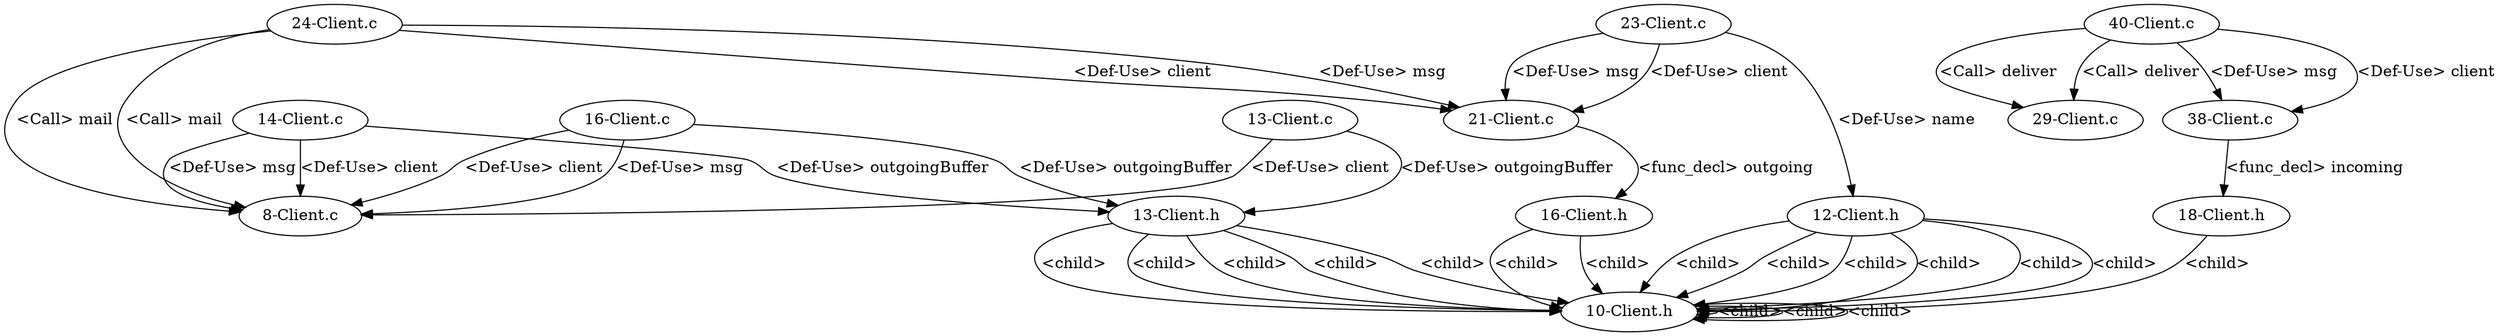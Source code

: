digraph {
22 [label = "8-Client.c"];
23 [label = "13-Client.c"];
23 -> 22[label="<Def-Use> client"];
24 [label = "14-Client.c"];
24 -> 22[label="<Def-Use> client"];
24 -> 22[label="<Def-Use> msg"];
25 [label = "16-Client.c"];
25 -> 22[label="<Def-Use> client"];
25 -> 22[label="<Def-Use> msg"];
26 [label = "21-Client.c"];
27 [label = "23-Client.c"];
27 -> 26[label="<Def-Use> msg"];
27 -> 26[label="<Def-Use> client"];
28 [label = "24-Client.c"];
28 -> 22[label="<Call> mail"];
28 -> 26[label="<Def-Use> client"];
28 -> 26[label="<Def-Use> msg"];
29 [label = "29-Client.c"];
30 [label = "38-Client.c"];
31 [label = "40-Client.c"];
31 -> 29[label="<Call> deliver"];
31 -> 30[label="<Def-Use> client"];
31 -> 30[label="<Def-Use> msg"];
32 [label = "10-Client.h"];
33 [label = "12-Client.h"];
33 -> 32[label="<child>"];
34 [label = "13-Client.h"];
34 -> 32[label="<child>"];
33 -> 32[label="<child>"];
34 -> 32[label="<child>"];
33 -> 32[label="<child>"];
34 -> 32[label="<child>"];
32 -> 32[label="<child>"];
33 -> 32[label="<child>"];
35 [label = "16-Client.h"];
34 -> 32[label="<child>"];
35 -> 32[label="<child>"];
32 -> 32[label="<child>"];
33 -> 32[label="<child>"];
36 [label = "18-Client.h"];
34 -> 32[label="<child>"];
35 -> 32[label="<child>"];
36 -> 32[label="<child>"];
32 -> 32[label="<child>"];
33 -> 32[label="<child>"];
31 -> 29[label="<Call> deliver"];
27 -> 33[label="<Def-Use> name"];
23 -> 34[label="<Def-Use> outgoingBuffer"];
25 -> 34[label="<Def-Use> outgoingBuffer"];
28 -> 22[label="<Call> mail"];
24 -> 34[label="<Def-Use> outgoingBuffer"];
30 -> 36[label="<func_decl> incoming"];
26 -> 35[label="<func_decl> outgoing"];
}